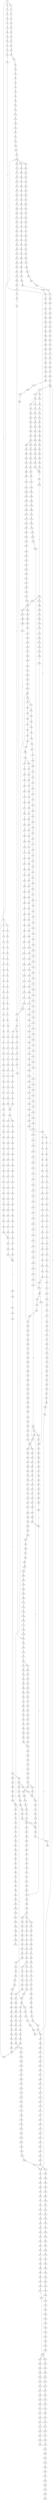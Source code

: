 strict digraph  {
	S0 -> S1 [ label = G ];
	S0 -> S2 [ label = T ];
	S0 -> S3 [ label = C ];
	S1 -> S4 [ label = A ];
	S2 -> S5 [ label = C ];
	S3 -> S6 [ label = C ];
	S3 -> S7 [ label = T ];
	S4 -> S8 [ label = C ];
	S5 -> S9 [ label = C ];
	S6 -> S10 [ label = C ];
	S7 -> S11 [ label = C ];
	S8 -> S12 [ label = T ];
	S9 -> S13 [ label = G ];
	S10 -> S14 [ label = T ];
	S11 -> S15 [ label = T ];
	S12 -> S16 [ label = G ];
	S13 -> S17 [ label = C ];
	S14 -> S18 [ label = T ];
	S15 -> S19 [ label = C ];
	S16 -> S20 [ label = T ];
	S17 -> S21 [ label = C ];
	S18 -> S22 [ label = C ];
	S19 -> S23 [ label = C ];
	S20 -> S24 [ label = A ];
	S21 -> S25 [ label = G ];
	S22 -> S26 [ label = G ];
	S23 -> S27 [ label = G ];
	S24 -> S28 [ label = C ];
	S25 -> S29 [ label = C ];
	S26 -> S30 [ label = C ];
	S27 -> S31 [ label = T ];
	S28 -> S32 [ label = A ];
	S29 -> S33 [ label = A ];
	S30 -> S34 [ label = A ];
	S31 -> S35 [ label = A ];
	S32 -> S36 [ label = C ];
	S33 -> S37 [ label = C ];
	S34 -> S38 [ label = C ];
	S35 -> S39 [ label = C ];
	S36 -> S40 [ label = T ];
	S37 -> S41 [ label = G ];
	S38 -> S42 [ label = G ];
	S39 -> S43 [ label = A ];
	S40 -> S44 [ label = T ];
	S41 -> S45 [ label = C ];
	S42 -> S46 [ label = T ];
	S43 -> S47 [ label = T ];
	S44 -> S48 [ label = G ];
	S45 -> S49 [ label = G ];
	S46 -> S50 [ label = G ];
	S47 -> S51 [ label = G ];
	S48 -> S52 [ label = G ];
	S49 -> S53 [ label = C ];
	S50 -> S54 [ label = G ];
	S51 -> S55 [ label = G ];
	S52 -> S56 [ label = A ];
	S53 -> S57 [ label = A ];
	S53 -> S58 [ label = G ];
	S54 -> S59 [ label = C ];
	S55 -> S60 [ label = C ];
	S56 -> S61 [ label = G ];
	S57 -> S62 [ label = G ];
	S58 -> S63 [ label = C ];
	S58 -> S64 [ label = G ];
	S59 -> S65 [ label = G ];
	S60 -> S66 [ label = G ];
	S61 -> S67 [ label = A ];
	S62 -> S68 [ label = C ];
	S63 -> S69 [ label = G ];
	S64 -> S70 [ label = C ];
	S65 -> S71 [ label = T ];
	S66 -> S72 [ label = C ];
	S67 -> S73 [ label = C ];
	S68 -> S74 [ label = C ];
	S69 -> S75 [ label = T ];
	S70 -> S76 [ label = T ];
	S71 -> S77 [ label = C ];
	S72 -> S78 [ label = C ];
	S73 -> S79 [ label = C ];
	S74 -> S80 [ label = G ];
	S75 -> S81 [ label = C ];
	S76 -> S82 [ label = G ];
	S77 -> S83 [ label = C ];
	S78 -> S84 [ label = C ];
	S79 -> S85 [ label = C ];
	S80 -> S86 [ label = G ];
	S81 -> S87 [ label = G ];
	S82 -> S88 [ label = G ];
	S83 -> S89 [ label = C ];
	S84 -> S90 [ label = C ];
	S85 -> S91 [ label = C ];
	S86 -> S92 [ label = C ];
	S86 -> S93 [ label = T ];
	S87 -> S94 [ label = A ];
	S88 -> S95 [ label = A ];
	S89 -> S96 [ label = C ];
	S90 -> S97 [ label = C ];
	S91 -> S98 [ label = C ];
	S92 -> S99 [ label = A ];
	S93 -> S100 [ label = G ];
	S94 -> S101 [ label = C ];
	S95 -> S102 [ label = A ];
	S96 -> S103 [ label = A ];
	S97 -> S104 [ label = A ];
	S98 -> S105 [ label = C ];
	S99 -> S106 [ label = C ];
	S100 -> S107 [ label = G ];
	S101 -> S108 [ label = G ];
	S102 -> S109 [ label = T ];
	S103 -> S110 [ label = C ];
	S104 -> S111 [ label = C ];
	S105 -> S112 [ label = T ];
	S106 -> S113 [ label = T ];
	S107 -> S114 [ label = A ];
	S108 -> S115 [ label = C ];
	S109 -> S116 [ label = G ];
	S110 -> S117 [ label = T ];
	S111 -> S118 [ label = T ];
	S112 -> S119 [ label = T ];
	S113 -> S120 [ label = T ];
	S114 -> S121 [ label = A ];
	S115 -> S122 [ label = G ];
	S116 -> S123 [ label = G ];
	S117 -> S124 [ label = T ];
	S118 -> S125 [ label = T ];
	S119 -> S126 [ label = C ];
	S120 -> S127 [ label = C ];
	S121 -> S128 [ label = G ];
	S122 -> S129 [ label = C ];
	S123 -> S130 [ label = G ];
	S124 -> S131 [ label = G ];
	S125 -> S132 [ label = T ];
	S126 -> S133 [ label = A ];
	S127 -> S134 [ label = A ];
	S128 -> S135 [ label = A ];
	S129 -> S136 [ label = C ];
	S130 -> S137 [ label = G ];
	S131 -> S138 [ label = A ];
	S132 -> S139 [ label = A ];
	S133 -> S140 [ label = G ];
	S134 -> S141 [ label = G ];
	S135 -> S142 [ label = A ];
	S136 -> S143 [ label = T ];
	S137 -> S144 [ label = T ];
	S138 -> S145 [ label = G ];
	S139 -> S146 [ label = G ];
	S140 -> S147 [ label = A ];
	S141 -> S148 [ label = C ];
	S142 -> S149 [ label = C ];
	S143 -> S150 [ label = C ];
	S144 -> S151 [ label = C ];
	S145 -> S152 [ label = C ];
	S146 -> S153 [ label = C ];
	S147 -> S154 [ label = G ];
	S148 -> S155 [ label = C ];
	S149 -> S156 [ label = G ];
	S150 -> S157 [ label = G ];
	S151 -> S158 [ label = C ];
	S152 -> S159 [ label = C ];
	S153 -> S160 [ label = C ];
	S154 -> S161 [ label = G ];
	S155 -> S162 [ label = G ];
	S156 -> S163 [ label = G ];
	S157 -> S164 [ label = G ];
	S158 -> S165 [ label = G ];
	S159 -> S166 [ label = G ];
	S160 -> S167 [ label = G ];
	S161 -> S168 [ label = T ];
	S162 -> S169 [ label = C ];
	S163 -> S170 [ label = C ];
	S164 -> S171 [ label = G ];
	S165 -> S172 [ label = C ];
	S166 -> S173 [ label = C ];
	S167 -> S174 [ label = T ];
	S168 -> S175 [ label = C ];
	S169 -> S176 [ label = C ];
	S170 -> S177 [ label = A ];
	S171 -> S178 [ label = C ];
	S172 -> S179 [ label = C ];
	S173 -> S180 [ label = C ];
	S174 -> S181 [ label = C ];
	S175 -> S182 [ label = C ];
	S176 -> S183 [ label = C ];
	S177 -> S184 [ label = C ];
	S178 -> S185 [ label = T ];
	S179 -> S186 [ label = G ];
	S180 -> S187 [ label = C ];
	S181 -> S188 [ label = C ];
	S182 -> S189 [ label = C ];
	S183 -> S190 [ label = C ];
	S184 -> S191 [ label = C ];
	S184 -> S192 [ label = T ];
	S185 -> S193 [ label = C ];
	S186 -> S194 [ label = G ];
	S187 -> S190 [ label = C ];
	S188 -> S195 [ label = C ];
	S189 -> S196 [ label = T ];
	S189 -> S197 [ label = A ];
	S189 -> S198 [ label = G ];
	S190 -> S199 [ label = T ];
	S191 -> S200 [ label = G ];
	S192 -> S201 [ label = G ];
	S193 -> S202 [ label = A ];
	S194 -> S203 [ label = A ];
	S195 -> S204 [ label = A ];
	S196 -> S205 [ label = T ];
	S197 -> S206 [ label = G ];
	S198 -> S207 [ label = G ];
	S199 -> S208 [ label = T ];
	S199 -> S209 [ label = C ];
	S200 -> S210 [ label = G ];
	S201 -> S211 [ label = G ];
	S202 -> S212 [ label = C ];
	S203 -> S213 [ label = A ];
	S204 -> S214 [ label = C ];
	S205 -> S215 [ label = C ];
	S206 -> S216 [ label = A ];
	S207 -> S217 [ label = A ];
	S208 -> S218 [ label = C ];
	S209 -> S219 [ label = C ];
	S210 -> S220 [ label = G ];
	S211 -> S221 [ label = G ];
	S212 -> S222 [ label = G ];
	S213 -> S223 [ label = C ];
	S214 -> S224 [ label = C ];
	S215 -> S225 [ label = T ];
	S216 -> S226 [ label = G ];
	S217 -> S227 [ label = G ];
	S218 -> S228 [ label = A ];
	S219 -> S229 [ label = A ];
	S220 -> S230 [ label = A ];
	S221 -> S231 [ label = A ];
	S222 -> S232 [ label = T ];
	S223 -> S233 [ label = T ];
	S224 -> S234 [ label = A ];
	S225 -> S235 [ label = C ];
	S226 -> S236 [ label = C ];
	S227 -> S237 [ label = G ];
	S228 -> S238 [ label = C ];
	S229 -> S239 [ label = C ];
	S230 -> S240 [ label = A ];
	S231 -> S241 [ label = A ];
	S232 -> S242 [ label = C ];
	S233 -> S243 [ label = G ];
	S234 -> S244 [ label = C ];
	S235 -> S245 [ label = G ];
	S236 -> S246 [ label = C ];
	S237 -> S247 [ label = C ];
	S238 -> S248 [ label = G ];
	S239 -> S249 [ label = C ];
	S240 -> S250 [ label = T ];
	S241 -> S251 [ label = C ];
	S242 -> S252 [ label = C ];
	S243 -> S253 [ label = C ];
	S244 -> S254 [ label = C ];
	S245 -> S255 [ label = T ];
	S246 -> S256 [ label = A ];
	S247 -> S257 [ label = G ];
	S248 -> S258 [ label = C ];
	S249 -> S259 [ label = C ];
	S250 -> S260 [ label = T ];
	S251 -> S261 [ label = T ];
	S252 -> S262 [ label = A ];
	S253 -> S263 [ label = A ];
	S254 -> S264 [ label = G ];
	S255 -> S265 [ label = A ];
	S256 -> S266 [ label = C ];
	S257 -> S267 [ label = T ];
	S258 -> S268 [ label = T ];
	S259 -> S269 [ label = G ];
	S260 -> S270 [ label = G ];
	S261 -> S271 [ label = G ];
	S262 -> S272 [ label = G ];
	S263 -> S273 [ label = A ];
	S264 -> S274 [ label = A ];
	S265 -> S275 [ label = C ];
	S266 -> S276 [ label = G ];
	S267 -> S277 [ label = G ];
	S268 -> S278 [ label = C ];
	S269 -> S279 [ label = C ];
	S270 -> S280 [ label = A ];
	S271 -> S281 [ label = G ];
	S272 -> S282 [ label = C ];
	S273 -> S283 [ label = C ];
	S274 -> S284 [ label = T ];
	S275 -> S285 [ label = G ];
	S276 -> S286 [ label = G ];
	S277 -> S287 [ label = G ];
	S278 -> S288 [ label = C ];
	S279 -> S289 [ label = C ];
	S280 -> S290 [ label = A ];
	S281 -> S291 [ label = A ];
	S282 -> S292 [ label = T ];
	S282 -> S293 [ label = G ];
	S283 -> S294 [ label = C ];
	S284 -> S295 [ label = C ];
	S285 -> S296 [ label = G ];
	S286 -> S297 [ label = T ];
	S287 -> S298 [ label = T ];
	S288 -> S299 [ label = G ];
	S289 -> S300 [ label = G ];
	S290 -> S301 [ label = C ];
	S291 -> S302 [ label = C ];
	S292 -> S303 [ label = T ];
	S293 -> S304 [ label = A ];
	S294 -> S305 [ label = A ];
	S295 -> S306 [ label = G ];
	S296 -> S307 [ label = C ];
	S297 -> S308 [ label = T ];
	S298 -> S309 [ label = A ];
	S299 -> S310 [ label = G ];
	S300 -> S311 [ label = G ];
	S301 -> S312 [ label = C ];
	S302 -> S313 [ label = C ];
	S303 -> S314 [ label = C ];
	S304 -> S315 [ label = G ];
	S305 -> S316 [ label = G ];
	S306 -> S317 [ label = G ];
	S307 -> S318 [ label = T ];
	S308 -> S319 [ label = A ];
	S309 -> S320 [ label = T ];
	S310 -> S321 [ label = T ];
	S311 -> S322 [ label = T ];
	S312 -> S323 [ label = C ];
	S313 -> S324 [ label = C ];
	S314 -> S325 [ label = A ];
	S315 -> S326 [ label = T ];
	S316 -> S327 [ label = A ];
	S317 -> S328 [ label = T ];
	S318 -> S329 [ label = A ];
	S319 -> S330 [ label = C ];
	S320 -> S331 [ label = G ];
	S321 -> S332 [ label = T ];
	S322 -> S333 [ label = C ];
	S323 -> S334 [ label = G ];
	S324 -> S335 [ label = G ];
	S325 -> S336 [ label = C ];
	S326 -> S337 [ label = C ];
	S327 -> S338 [ label = A ];
	S328 -> S339 [ label = T ];
	S329 -> S340 [ label = C ];
	S330 -> S341 [ label = T ];
	S331 -> S342 [ label = A ];
	S332 -> S343 [ label = G ];
	S333 -> S344 [ label = C ];
	S334 -> S345 [ label = T ];
	S335 -> S346 [ label = T ];
	S336 -> S347 [ label = G ];
	S337 -> S348 [ label = C ];
	S337 -> S349 [ label = T ];
	S338 -> S350 [ label = C ];
	S339 -> S351 [ label = C ];
	S340 -> S352 [ label = T ];
	S341 -> S353 [ label = G ];
	S342 -> S354 [ label = G ];
	S343 -> S355 [ label = C ];
	S344 -> S356 [ label = C ];
	S345 -> S357 [ label = C ];
	S346 -> S358 [ label = C ];
	S347 -> S359 [ label = C ];
	S348 -> S360 [ label = C ];
	S349 -> S361 [ label = C ];
	S350 -> S362 [ label = A ];
	S351 -> S363 [ label = C ];
	S352 -> S364 [ label = G ];
	S353 -> S365 [ label = C ];
	S354 -> S366 [ label = C ];
	S355 -> S367 [ label = A ];
	S356 -> S368 [ label = A ];
	S357 -> S369 [ label = T ];
	S358 -> S370 [ label = T ];
	S359 -> S371 [ label = C ];
	S360 -> S372 [ label = T ];
	S360 -> S373 [ label = G ];
	S361 -> S374 [ label = G ];
	S362 -> S375 [ label = G ];
	S363 -> S376 [ label = A ];
	S364 -> S377 [ label = G ];
	S365 -> S378 [ label = A ];
	S366 -> S379 [ label = G ];
	S367 -> S380 [ label = C ];
	S368 -> S381 [ label = G ];
	S369 -> S382 [ label = C ];
	S370 -> S382 [ label = C ];
	S371 -> S383 [ label = C ];
	S372 -> S384 [ label = C ];
	S373 -> S385 [ label = C ];
	S374 -> S386 [ label = T ];
	S375 -> S387 [ label = C ];
	S376 -> S388 [ label = G ];
	S377 -> S389 [ label = T ];
	S378 -> S390 [ label = G ];
	S379 -> S391 [ label = G ];
	S380 -> S392 [ label = T ];
	S381 -> S393 [ label = T ];
	S382 -> S394 [ label = G ];
	S383 -> S395 [ label = T ];
	S384 -> S396 [ label = C ];
	S385 -> S397 [ label = C ];
	S386 -> S398 [ label = C ];
	S387 -> S399 [ label = C ];
	S388 -> S400 [ label = T ];
	S389 -> S401 [ label = G ];
	S390 -> S402 [ label = A ];
	S391 -> S403 [ label = T ];
	S392 -> S404 [ label = G ];
	S393 -> S405 [ label = G ];
	S394 -> S406 [ label = G ];
	S395 -> S407 [ label = T ];
	S396 -> S408 [ label = G ];
	S397 -> S409 [ label = T ];
	S398 -> S410 [ label = T ];
	S399 -> S411 [ label = G ];
	S400 -> S412 [ label = G ];
	S401 -> S413 [ label = C ];
	S402 -> S414 [ label = C ];
	S403 -> S415 [ label = C ];
	S404 -> S416 [ label = G ];
	S405 -> S417 [ label = G ];
	S406 -> S418 [ label = C ];
	S407 -> S419 [ label = C ];
	S408 -> S420 [ label = G ];
	S409 -> S421 [ label = G ];
	S410 -> S422 [ label = G ];
	S411 -> S423 [ label = T ];
	S412 -> S424 [ label = G ];
	S413 -> S425 [ label = T ];
	S414 -> S426 [ label = G ];
	S415 -> S427 [ label = G ];
	S416 -> S428 [ label = T ];
	S417 -> S429 [ label = T ];
	S418 -> S430 [ label = A ];
	S419 -> S431 [ label = A ];
	S420 -> S432 [ label = T ];
	S421 -> S433 [ label = T ];
	S422 -> S434 [ label = T ];
	S423 -> S435 [ label = C ];
	S424 -> S436 [ label = T ];
	S425 -> S437 [ label = A ];
	S426 -> S438 [ label = G ];
	S427 -> S439 [ label = C ];
	S428 -> S440 [ label = C ];
	S429 -> S441 [ label = C ];
	S430 -> S442 [ label = C ];
	S431 -> S443 [ label = T ];
	S432 -> S444 [ label = C ];
	S433 -> S445 [ label = C ];
	S434 -> S446 [ label = T ];
	S435 -> S447 [ label = C ];
	S436 -> S441 [ label = C ];
	S437 -> S448 [ label = C ];
	S438 -> S449 [ label = A ];
	S439 -> S450 [ label = A ];
	S440 -> S451 [ label = G ];
	S441 -> S452 [ label = G ];
	S442 -> S453 [ label = C ];
	S443 -> S454 [ label = C ];
	S444 -> S455 [ label = T ];
	S445 -> S456 [ label = G ];
	S446 -> S457 [ label = C ];
	S447 -> S458 [ label = T ];
	S448 -> S459 [ label = T ];
	S449 -> S460 [ label = C ];
	S450 -> S461 [ label = C ];
	S451 -> S462 [ label = T ];
	S452 -> S463 [ label = T ];
	S453 -> S464 [ label = G ];
	S454 -> S465 [ label = C ];
	S455 -> S466 [ label = G ];
	S456 -> S467 [ label = C ];
	S457 -> S468 [ label = C ];
	S458 -> S469 [ label = C ];
	S459 -> S470 [ label = G ];
	S460 -> S471 [ label = A ];
	S461 -> S472 [ label = G ];
	S462 -> S473 [ label = C ];
	S463 -> S474 [ label = C ];
	S464 -> S475 [ label = A ];
	S465 -> S476 [ label = A ];
	S466 -> S477 [ label = G ];
	S467 -> S478 [ label = G ];
	S468 -> S479 [ label = G ];
	S469 -> S480 [ label = T ];
	S470 -> S481 [ label = T ];
	S471 -> S482 [ label = C ];
	S472 -> S483 [ label = C ];
	S473 -> S484 [ label = C ];
	S474 -> S484 [ label = C ];
	S475 -> S485 [ label = G ];
	S475 -> S486 [ label = A ];
	S476 -> S487 [ label = G ];
	S477 -> S488 [ label = A ];
	S478 -> S489 [ label = C ];
	S479 -> S490 [ label = T ];
	S480 -> S491 [ label = G ];
	S481 -> S492 [ label = A ];
	S482 -> S493 [ label = A ];
	S483 -> S494 [ label = G ];
	S484 -> S495 [ label = G ];
	S485 -> S496 [ label = T ];
	S486 -> S497 [ label = T ];
	S487 -> S498 [ label = A ];
	S488 -> S499 [ label = G ];
	S489 -> S500 [ label = G ];
	S489 -> S501 [ label = A ];
	S490 -> S502 [ label = G ];
	S491 -> S503 [ label = T ];
	S492 -> S504 [ label = A ];
	S493 -> S505 [ label = C ];
	S494 -> S53 [ label = C ];
	S495 -> S506 [ label = T ];
	S496 -> S507 [ label = C ];
	S497 -> S508 [ label = G ];
	S498 -> S509 [ label = A ];
	S499 -> S510 [ label = G ];
	S500 -> S511 [ label = A ];
	S501 -> S512 [ label = A ];
	S502 -> S513 [ label = G ];
	S503 -> S514 [ label = C ];
	S504 -> S515 [ label = C ];
	S505 -> S516 [ label = C ];
	S506 -> S517 [ label = C ];
	S507 -> S518 [ label = C ];
	S508 -> S519 [ label = T ];
	S509 -> S520 [ label = C ];
	S510 -> S521 [ label = G ];
	S511 -> S522 [ label = G ];
	S512 -> S523 [ label = C ];
	S513 -> S524 [ label = C ];
	S514 -> S525 [ label = G ];
	S515 -> S526 [ label = A ];
	S516 -> S527 [ label = T ];
	S517 -> S528 [ label = A ];
	S518 -> S529 [ label = A ];
	S518 -> S530 [ label = T ];
	S519 -> S531 [ label = A ];
	S520 -> S532 [ label = C ];
	S521 -> S533 [ label = T ];
	S522 -> S534 [ label = C ];
	S523 -> S535 [ label = C ];
	S524 -> S536 [ label = C ];
	S525 -> S537 [ label = T ];
	S526 -> S538 [ label = C ];
	S527 -> S539 [ label = C ];
	S528 -> S540 [ label = C ];
	S529 -> S541 [ label = G ];
	S530 -> S542 [ label = C ];
	S531 -> S543 [ label = G ];
	S532 -> S544 [ label = A ];
	S532 -> S545 [ label = G ];
	S533 -> S546 [ label = G ];
	S534 -> S547 [ label = A ];
	S535 -> S548 [ label = C ];
	S536 -> S549 [ label = C ];
	S537 -> S550 [ label = G ];
	S538 -> S551 [ label = A ];
	S539 -> S552 [ label = T ];
	S540 -> S553 [ label = C ];
	S541 -> S554 [ label = T ];
	S541 -> S555 [ label = C ];
	S542 -> S556 [ label = G ];
	S543 -> S557 [ label = T ];
	S544 -> S558 [ label = G ];
	S544 -> S559 [ label = C ];
	S545 -> S560 [ label = G ];
	S546 -> S561 [ label = T ];
	S547 -> S562 [ label = G ];
	S548 -> S563 [ label = G ];
	S549 -> S564 [ label = G ];
	S550 -> S565 [ label = G ];
	S551 -> S566 [ label = C ];
	S552 -> S567 [ label = A ];
	S553 -> S568 [ label = C ];
	S553 -> S569 [ label = G ];
	S554 -> S570 [ label = A ];
	S555 -> S571 [ label = T ];
	S556 -> S572 [ label = A ];
	S557 -> S573 [ label = T ];
	S558 -> S574 [ label = A ];
	S559 -> S575 [ label = C ];
	S560 -> S576 [ label = A ];
	S561 -> S577 [ label = T ];
	S562 -> S578 [ label = T ];
	S563 -> S579 [ label = T ];
	S564 -> S580 [ label = T ];
	S565 -> S581 [ label = T ];
	S566 -> S582 [ label = G ];
	S567 -> S583 [ label = G ];
	S568 -> S584 [ label = T ];
	S569 -> S585 [ label = A ];
	S570 -> S586 [ label = G ];
	S571 -> S303 [ label = T ];
	S572 -> S587 [ label = A ];
	S573 -> S588 [ label = T ];
	S574 -> S589 [ label = C ];
	S575 -> S590 [ label = A ];
	S576 -> S591 [ label = C ];
	S577 -> S592 [ label = C ];
	S578 -> S593 [ label = G ];
	S579 -> S594 [ label = A ];
	S580 -> S595 [ label = C ];
	S581 -> S596 [ label = A ];
	S582 -> S597 [ label = C ];
	S583 -> S598 [ label = A ];
	S584 -> S599 [ label = G ];
	S585 -> S600 [ label = A ];
	S585 -> S601 [ label = G ];
	S586 -> S602 [ label = G ];
	S586 -> S603 [ label = C ];
	S587 -> S604 [ label = C ];
	S588 -> S605 [ label = C ];
	S589 -> S606 [ label = T ];
	S590 -> S607 [ label = C ];
	S591 -> S608 [ label = G ];
	S592 -> S609 [ label = C ];
	S593 -> S610 [ label = C ];
	S594 -> S611 [ label = C ];
	S595 -> S612 [ label = C ];
	S596 -> S613 [ label = C ];
	S597 -> S614 [ label = T ];
	S598 -> S615 [ label = A ];
	S599 -> S616 [ label = T ];
	S600 -> S617 [ label = T ];
	S601 -> S618 [ label = T ];
	S602 -> S619 [ label = G ];
	S603 -> S620 [ label = T ];
	S604 -> S621 [ label = T ];
	S605 -> S622 [ label = A ];
	S606 -> S623 [ label = C ];
	S607 -> S624 [ label = C ];
	S608 -> S625 [ label = C ];
	S609 -> S626 [ label = A ];
	S610 -> S627 [ label = A ];
	S611 -> S628 [ label = A ];
	S612 -> S629 [ label = A ];
	S613 -> S630 [ label = C ];
	S614 -> S631 [ label = C ];
	S615 -> S632 [ label = C ];
	S616 -> S633 [ label = C ];
	S617 -> S634 [ label = C ];
	S618 -> S507 [ label = C ];
	S619 -> S635 [ label = T ];
	S620 -> S636 [ label = C ];
	S621 -> S637 [ label = T ];
	S622 -> S638 [ label = C ];
	S623 -> S639 [ label = C ];
	S624 -> S640 [ label = C ];
	S625 -> S641 [ label = C ];
	S626 -> S642 [ label = G ];
	S627 -> S643 [ label = A ];
	S628 -> S644 [ label = G ];
	S629 -> S645 [ label = G ];
	S630 -> S646 [ label = G ];
	S631 -> S647 [ label = C ];
	S632 -> S648 [ label = G ];
	S633 -> S649 [ label = C ];
	S634 -> S650 [ label = C ];
	S635 -> S651 [ label = C ];
	S636 -> S652 [ label = C ];
	S637 -> S653 [ label = C ];
	S638 -> S654 [ label = T ];
	S639 -> S655 [ label = C ];
	S640 -> S656 [ label = C ];
	S641 -> S657 [ label = C ];
	S642 -> S658 [ label = C ];
	S643 -> S659 [ label = C ];
	S644 -> S660 [ label = C ];
	S645 -> S661 [ label = T ];
	S646 -> S662 [ label = G ];
	S647 -> S663 [ label = T ];
	S648 -> S664 [ label = A ];
	S649 -> S665 [ label = T ];
	S650 -> S666 [ label = T ];
	S651 -> S667 [ label = A ];
	S652 -> S668 [ label = A ];
	S653 -> S669 [ label = A ];
	S654 -> S670 [ label = C ];
	S655 -> S671 [ label = A ];
	S656 -> S672 [ label = T ];
	S657 -> S673 [ label = A ];
	S658 -> S674 [ label = A ];
	S659 -> S675 [ label = A ];
	S660 -> S676 [ label = A ];
	S661 -> S677 [ label = A ];
	S662 -> S678 [ label = T ];
	S663 -> S679 [ label = A ];
	S664 -> S680 [ label = G ];
	S665 -> S681 [ label = A ];
	S665 -> S682 [ label = T ];
	S666 -> S683 [ label = C ];
	S667 -> S684 [ label = C ];
	S668 -> S685 [ label = C ];
	S669 -> S686 [ label = A ];
	S670 -> S687 [ label = C ];
	S671 -> S688 [ label = T ];
	S672 -> S689 [ label = T ];
	S673 -> S690 [ label = T ];
	S674 -> S691 [ label = G ];
	S675 -> S692 [ label = G ];
	S676 -> S693 [ label = G ];
	S677 -> S586 [ label = G ];
	S678 -> S694 [ label = G ];
	S679 -> S695 [ label = G ];
	S680 -> S696 [ label = G ];
	S681 -> S697 [ label = C ];
	S682 -> S698 [ label = G ];
	S683 -> S699 [ label = G ];
	S684 -> S700 [ label = T ];
	S685 -> S701 [ label = C ];
	S686 -> S702 [ label = C ];
	S687 -> S703 [ label = T ];
	S688 -> S704 [ label = C ];
	S689 -> S705 [ label = C ];
	S690 -> S706 [ label = C ];
	S691 -> S707 [ label = A ];
	S692 -> S708 [ label = C ];
	S693 -> S709 [ label = G ];
	S694 -> S710 [ label = G ];
	S695 -> S711 [ label = A ];
	S696 -> S712 [ label = T ];
	S697 -> S713 [ label = T ];
	S698 -> S714 [ label = A ];
	S698 -> S715 [ label = T ];
	S699 -> S716 [ label = A ];
	S700 -> S717 [ label = C ];
	S701 -> S718 [ label = G ];
	S702 -> S719 [ label = C ];
	S702 -> S720 [ label = T ];
	S703 -> S721 [ label = T ];
	S704 -> S722 [ label = T ];
	S705 -> S723 [ label = C ];
	S705 -> S724 [ label = G ];
	S706 -> S725 [ label = G ];
	S707 -> S726 [ label = T ];
	S708 -> S727 [ label = T ];
	S709 -> S728 [ label = T ];
	S710 -> S729 [ label = T ];
	S711 -> S730 [ label = A ];
	S712 -> S731 [ label = G ];
	S713 -> S732 [ label = A ];
	S714 -> S733 [ label = A ];
	S715 -> S734 [ label = A ];
	S716 -> S735 [ label = A ];
	S717 -> S736 [ label = G ];
	S718 -> S737 [ label = G ];
	S719 -> S738 [ label = G ];
	S720 -> S739 [ label = G ];
	S721 -> S740 [ label = T ];
	S722 -> S741 [ label = G ];
	S723 -> S742 [ label = T ];
	S724 -> S743 [ label = A ];
	S725 -> S744 [ label = T ];
	S726 -> S745 [ label = A ];
	S727 -> S746 [ label = A ];
	S728 -> S747 [ label = G ];
	S729 -> S748 [ label = T ];
	S730 -> S749 [ label = C ];
	S731 -> S750 [ label = T ];
	S732 -> S751 [ label = C ];
	S733 -> S752 [ label = C ];
	S734 -> S753 [ label = G ];
	S735 -> S604 [ label = C ];
	S736 -> S754 [ label = C ];
	S737 -> S755 [ label = A ];
	S738 -> S756 [ label = G ];
	S739 -> S757 [ label = G ];
	S739 -> S758 [ label = C ];
	S740 -> S759 [ label = C ];
	S741 -> S760 [ label = C ];
	S742 -> S761 [ label = G ];
	S743 -> S762 [ label = T ];
	S744 -> S763 [ label = C ];
	S745 -> S764 [ label = A ];
	S746 -> S765 [ label = C ];
	S747 -> S766 [ label = C ];
	S748 -> S767 [ label = A ];
	S749 -> S768 [ label = T ];
	S750 -> S769 [ label = C ];
	S751 -> S770 [ label = C ];
	S752 -> S771 [ label = T ];
	S753 -> S772 [ label = G ];
	S754 -> S773 [ label = T ];
	S755 -> S774 [ label = C ];
	S756 -> S775 [ label = C ];
	S757 -> S776 [ label = C ];
	S758 -> S777 [ label = C ];
	S759 -> S778 [ label = A ];
	S760 -> S779 [ label = C ];
	S761 -> S780 [ label = T ];
	S762 -> S781 [ label = C ];
	S763 -> S782 [ label = C ];
	S764 -> S783 [ label = A ];
	S765 -> S784 [ label = G ];
	S766 -> S785 [ label = A ];
	S767 -> S786 [ label = G ];
	S768 -> S787 [ label = T ];
	S769 -> S788 [ label = C ];
	S770 -> S789 [ label = A ];
	S771 -> S790 [ label = T ];
	S772 -> S791 [ label = A ];
	S773 -> S792 [ label = T ];
	S774 -> S793 [ label = G ];
	S775 -> S794 [ label = C ];
	S776 -> S795 [ label = C ];
	S777 -> S796 [ label = C ];
	S778 -> S797 [ label = T ];
	S779 -> S798 [ label = A ];
	S780 -> S799 [ label = C ];
	S781 -> S800 [ label = G ];
	S782 -> S801 [ label = T ];
	S783 -> S802 [ label = A ];
	S784 -> S803 [ label = A ];
	S785 -> S804 [ label = C ];
	S786 -> S805 [ label = A ];
	S787 -> S806 [ label = C ];
	S788 -> S807 [ label = C ];
	S789 -> S808 [ label = G ];
	S790 -> S809 [ label = C ];
	S791 -> S810 [ label = G ];
	S792 -> S811 [ label = C ];
	S793 -> S812 [ label = T ];
	S794 -> S813 [ label = C ];
	S795 -> S814 [ label = C ];
	S796 -> S815 [ label = T ];
	S797 -> S816 [ label = C ];
	S798 -> S817 [ label = G ];
	S799 -> S818 [ label = C ];
	S800 -> S819 [ label = T ];
	S801 -> S820 [ label = C ];
	S802 -> S821 [ label = A ];
	S803 -> S822 [ label = G ];
	S804 -> S823 [ label = G ];
	S805 -> S824 [ label = A ];
	S806 -> S825 [ label = A ];
	S807 -> S826 [ label = T ];
	S808 -> S827 [ label = G ];
	S809 -> S828 [ label = A ];
	S810 -> S829 [ label = A ];
	S811 -> S830 [ label = A ];
	S812 -> S831 [ label = C ];
	S813 -> S832 [ label = A ];
	S814 -> S833 [ label = A ];
	S815 -> S834 [ label = A ];
	S816 -> S835 [ label = C ];
	S817 -> S836 [ label = T ];
	S818 -> S837 [ label = T ];
	S819 -> S838 [ label = T ];
	S820 -> S839 [ label = T ];
	S821 -> S840 [ label = C ];
	S822 -> S841 [ label = A ];
	S823 -> S842 [ label = C ];
	S824 -> S843 [ label = G ];
	S825 -> S686 [ label = A ];
	S826 -> S844 [ label = G ];
	S827 -> S845 [ label = A ];
	S828 -> S686 [ label = A ];
	S829 -> S846 [ label = G ];
	S830 -> S847 [ label = T ];
	S831 -> S848 [ label = G ];
	S832 -> S849 [ label = G ];
	S833 -> S850 [ label = G ];
	S834 -> S851 [ label = G ];
	S835 -> S852 [ label = A ];
	S836 -> S853 [ label = C ];
	S837 -> S682 [ label = T ];
	S838 -> S854 [ label = T ];
	S839 -> S855 [ label = T ];
	S840 -> S856 [ label = T ];
	S841 -> S857 [ label = A ];
	S842 -> S858 [ label = G ];
	S843 -> S859 [ label = G ];
	S844 -> S860 [ label = T ];
	S845 -> S861 [ label = G ];
	S846 -> S862 [ label = G ];
	S847 -> S863 [ label = C ];
	S848 -> S864 [ label = T ];
	S849 -> S865 [ label = T ];
	S850 -> S866 [ label = G ];
	S851 -> S867 [ label = G ];
	S852 -> S487 [ label = G ];
	S853 -> S868 [ label = G ];
	S854 -> S869 [ label = G ];
	S855 -> S870 [ label = C ];
	S856 -> S871 [ label = T ];
	S857 -> S872 [ label = C ];
	S858 -> S873 [ label = G ];
	S859 -> S874 [ label = G ];
	S860 -> S875 [ label = C ];
	S861 -> S876 [ label = A ];
	S862 -> S877 [ label = T ];
	S863 -> S878 [ label = C ];
	S864 -> S879 [ label = G ];
	S865 -> S880 [ label = T ];
	S866 -> S881 [ label = T ];
	S867 -> S882 [ label = T ];
	S868 -> S883 [ label = T ];
	S869 -> S884 [ label = T ];
	S870 -> S885 [ label = T ];
	S871 -> S886 [ label = T ];
	S872 -> S887 [ label = T ];
	S873 -> S888 [ label = T ];
	S874 -> S889 [ label = G ];
	S875 -> S890 [ label = C ];
	S876 -> S891 [ label = G ];
	S877 -> S892 [ label = C ];
	S878 -> S476 [ label = A ];
	S879 -> S893 [ label = A ];
	S880 -> S894 [ label = G ];
	S881 -> S895 [ label = G ];
	S882 -> S896 [ label = G ];
	S883 -> S897 [ label = A ];
	S884 -> S898 [ label = A ];
	S885 -> S899 [ label = C ];
	S886 -> S900 [ label = G ];
	S887 -> S901 [ label = G ];
	S888 -> S902 [ label = G ];
	S889 -> S903 [ label = G ];
	S890 -> S665 [ label = T ];
	S891 -> S904 [ label = T ];
	S892 -> S905 [ label = C ];
	S893 -> S906 [ label = C ];
	S894 -> S907 [ label = T ];
	S895 -> S908 [ label = C ];
	S895 -> S909 [ label = G ];
	S896 -> S910 [ label = T ];
	S897 -> S911 [ label = A ];
	S898 -> S912 [ label = G ];
	S899 -> S913 [ label = G ];
	S900 -> S914 [ label = C ];
	S901 -> S915 [ label = G ];
	S902 -> S916 [ label = C ];
	S903 -> S917 [ label = T ];
	S904 -> S918 [ label = C ];
	S905 -> S189 [ label = C ];
	S906 -> S919 [ label = C ];
	S907 -> S920 [ label = G ];
	S908 -> S921 [ label = G ];
	S909 -> S922 [ label = G ];
	S910 -> S923 [ label = G ];
	S911 -> S924 [ label = G ];
	S912 -> S925 [ label = G ];
	S913 -> S926 [ label = G ];
	S914 -> S927 [ label = C ];
	S915 -> S928 [ label = C ];
	S916 -> S929 [ label = C ];
	S917 -> S930 [ label = C ];
	S918 -> S931 [ label = A ];
	S919 -> S932 [ label = G ];
	S920 -> S933 [ label = C ];
	S921 -> S934 [ label = C ];
	S922 -> S935 [ label = C ];
	S923 -> S936 [ label = C ];
	S924 -> S937 [ label = A ];
	S925 -> S938 [ label = A ];
	S926 -> S939 [ label = A ];
	S927 -> S940 [ label = G ];
	S928 -> S941 [ label = G ];
	S929 -> S942 [ label = G ];
	S930 -> S943 [ label = C ];
	S931 -> S944 [ label = G ];
	S932 -> S945 [ label = G ];
	S933 -> S946 [ label = G ];
	S934 -> S947 [ label = G ];
	S935 -> S948 [ label = T ];
	S936 -> S949 [ label = G ];
	S937 -> S950 [ label = C ];
	S938 -> S951 [ label = A ];
	S939 -> S952 [ label = G ];
	S940 -> S953 [ label = T ];
	S941 -> S954 [ label = C ];
	S942 -> S955 [ label = C ];
	S943 -> S956 [ label = G ];
	S944 -> S957 [ label = G ];
	S945 -> S958 [ label = T ];
	S946 -> S959 [ label = T ];
	S947 -> S960 [ label = T ];
	S948 -> S961 [ label = T ];
	S949 -> S962 [ label = T ];
	S950 -> S963 [ label = G ];
	S951 -> S964 [ label = A ];
	S952 -> S965 [ label = A ];
	S953 -> S966 [ label = A ];
	S954 -> S967 [ label = A ];
	S955 -> S968 [ label = A ];
	S956 -> S969 [ label = T ];
	S957 -> S970 [ label = A ];
	S958 -> S971 [ label = C ];
	S959 -> S972 [ label = C ];
	S960 -> S973 [ label = C ];
	S961 -> S974 [ label = C ];
	S962 -> S975 [ label = C ];
	S963 -> S976 [ label = G ];
	S964 -> S977 [ label = G ];
	S965 -> S978 [ label = G ];
	S966 -> S979 [ label = G ];
	S967 -> S980 [ label = G ];
	S968 -> S981 [ label = A ];
	S969 -> S982 [ label = C ];
	S970 -> S983 [ label = C ];
	S971 -> S984 [ label = G ];
	S972 -> S985 [ label = G ];
	S973 -> S986 [ label = G ];
	S974 -> S987 [ label = G ];
	S975 -> S985 [ label = G ];
	S976 -> S988 [ label = C ];
	S977 -> S989 [ label = G ];
	S978 -> S990 [ label = G ];
	S979 -> S991 [ label = C ];
	S980 -> S992 [ label = C ];
	S981 -> S993 [ label = C ];
	S982 -> S994 [ label = G ];
	S983 -> S995 [ label = C ];
	S984 -> S996 [ label = C ];
	S985 -> S997 [ label = A ];
	S986 -> S998 [ label = T ];
	S987 -> S999 [ label = A ];
	S988 -> S1000 [ label = T ];
	S989 -> S1001 [ label = T ];
	S990 -> S1002 [ label = T ];
	S991 -> S1003 [ label = C ];
	S992 -> S1004 [ label = G ];
	S993 -> S1005 [ label = C ];
	S994 -> S1006 [ label = G ];
	S995 -> S1007 [ label = A ];
	S996 -> S1008 [ label = G ];
	S997 -> S1009 [ label = A ];
	S998 -> S1010 [ label = G ];
	S999 -> S1011 [ label = A ];
	S1000 -> S1012 [ label = C ];
	S1001 -> S1013 [ label = C ];
	S1002 -> S892 [ label = C ];
	S1003 -> S1014 [ label = G ];
	S1004 -> S1015 [ label = G ];
	S1005 -> S1016 [ label = A ];
	S1006 -> S1017 [ label = A ];
	S1007 -> S1018 [ label = G ];
	S1008 -> S1019 [ label = T ];
	S1009 -> S1020 [ label = C ];
	S1010 -> S1021 [ label = C ];
	S1011 -> S1022 [ label = C ];
	S1012 -> S1023 [ label = T ];
	S1013 -> S1024 [ label = C ];
	S1014 -> S1025 [ label = G ];
	S1015 -> S1026 [ label = G ];
	S1016 -> S1027 [ label = G ];
	S1017 -> S1028 [ label = A ];
	S1018 -> S1029 [ label = T ];
	S1019 -> S1030 [ label = A ];
	S1020 -> S1031 [ label = C ];
	S1020 -> S1032 [ label = A ];
	S1021 -> S1033 [ label = A ];
	S1022 -> S1034 [ label = A ];
	S1023 -> S1035 [ label = C ];
	S1024 -> S1036 [ label = C ];
	S1025 -> S1037 [ label = T ];
	S1026 -> S1038 [ label = T ];
	S1027 -> S1039 [ label = T ];
	S1028 -> S1040 [ label = C ];
	S1029 -> S1041 [ label = C ];
	S1030 -> S1042 [ label = G ];
	S1031 -> S1043 [ label = T ];
	S1032 -> S1044 [ label = C ];
	S1033 -> S1045 [ label = T ];
	S1034 -> S1046 [ label = C ];
	S1035 -> S1047 [ label = G ];
	S1036 -> S1048 [ label = G ];
	S1037 -> S1049 [ label = G ];
	S1038 -> S1050 [ label = G ];
	S1039 -> S1051 [ label = C ];
	S1040 -> S1052 [ label = A ];
	S1040 -> S1053 [ label = T ];
	S1041 -> S1054 [ label = T ];
	S1042 -> S1055 [ label = C ];
	S1043 -> S1056 [ label = T ];
	S1043 -> S1057 [ label = G ];
	S1044 -> S1058 [ label = C ];
	S1045 -> S1059 [ label = C ];
	S1046 -> S1060 [ label = G ];
	S1047 -> S1061 [ label = A ];
	S1048 -> S1062 [ label = A ];
	S1049 -> S1063 [ label = A ];
	S1050 -> S1064 [ label = C ];
	S1051 -> S1065 [ label = G ];
	S1052 -> S1066 [ label = G ];
	S1053 -> S1067 [ label = A ];
	S1054 -> S1068 [ label = C ];
	S1055 -> S1069 [ label = C ];
	S1056 -> S1070 [ label = C ];
	S1057 -> S1071 [ label = T ];
	S1058 -> S1072 [ label = C ];
	S1059 -> S1073 [ label = C ];
	S1060 -> S1074 [ label = C ];
	S1061 -> S1075 [ label = A ];
	S1062 -> S1076 [ label = A ];
	S1063 -> S1077 [ label = C ];
	S1064 -> S1078 [ label = C ];
	S1065 -> S1079 [ label = C ];
	S1066 -> S1080 [ label = G ];
	S1067 -> S1081 [ label = C ];
	S1068 -> S1082 [ label = T ];
	S1069 -> S1083 [ label = G ];
	S1070 -> S1084 [ label = G ];
	S1071 -> S1085 [ label = C ];
	S1072 -> S1086 [ label = G ];
	S1073 -> S1087 [ label = G ];
	S1074 -> S1088 [ label = G ];
	S1075 -> S1089 [ label = G ];
	S1076 -> S1090 [ label = G ];
	S1077 -> S1091 [ label = G ];
	S1078 -> S1092 [ label = G ];
	S1079 -> S1093 [ label = G ];
	S1080 -> S1094 [ label = A ];
	S1081 -> S1095 [ label = A ];
	S1082 -> S1096 [ label = G ];
	S1083 -> S1097 [ label = C ];
	S1084 -> S1098 [ label = T ];
	S1085 -> S1099 [ label = G ];
	S1086 -> S1100 [ label = T ];
	S1087 -> S1101 [ label = C ];
	S1088 -> S1102 [ label = C ];
	S1089 -> S1103 [ label = T ];
	S1090 -> S1104 [ label = T ];
	S1091 -> S1105 [ label = T ];
	S1092 -> S1106 [ label = C ];
	S1093 -> S1107 [ label = C ];
	S1094 -> S1108 [ label = A ];
	S1095 -> S1109 [ label = A ];
	S1096 -> S1110 [ label = T ];
	S1097 -> S1111 [ label = T ];
	S1098 -> S1112 [ label = A ];
	S1099 -> S1113 [ label = C ];
	S1100 -> S1114 [ label = A ];
	S1101 -> S1115 [ label = A ];
	S1102 -> S1116 [ label = A ];
	S1103 -> S1117 [ label = C ];
	S1104 -> S1118 [ label = C ];
	S1105 -> S1119 [ label = G ];
	S1106 -> S1120 [ label = C ];
	S1107 -> S1121 [ label = A ];
	S1108 -> S1122 [ label = T ];
	S1109 -> S1123 [ label = C ];
	S1110 -> S1124 [ label = A ];
	S1111 -> S1125 [ label = G ];
	S1112 -> S1126 [ label = C ];
	S1113 -> S478 [ label = G ];
	S1114 -> S1127 [ label = C ];
	S1115 -> S1128 [ label = C ];
	S1116 -> S1129 [ label = C ];
	S1117 -> S1130 [ label = G ];
	S1118 -> S1131 [ label = G ];
	S1119 -> S1132 [ label = G ];
	S1120 -> S1133 [ label = G ];
	S1121 -> S1134 [ label = G ];
	S1122 -> S1135 [ label = A ];
	S1123 -> S1136 [ label = G ];
	S1125 -> S1137 [ label = G ];
	S1126 -> S1138 [ label = T ];
	S1127 -> S1139 [ label = G ];
	S1128 -> S1140 [ label = G ];
	S1129 -> S1141 [ label = G ];
	S1130 -> S1142 [ label = C ];
	S1131 -> S1143 [ label = A ];
	S1132 -> S1144 [ label = G ];
	S1133 -> S1145 [ label = G ];
	S1134 -> S1146 [ label = C ];
	S1135 -> S1147 [ label = G ];
	S1136 -> S1148 [ label = A ];
	S1137 -> S1149 [ label = A ];
	S1138 -> S1150 [ label = T ];
	S1139 -> S1151 [ label = T ];
	S1140 -> S1152 [ label = T ];
	S1141 -> S1153 [ label = T ];
	S1142 -> S1154 [ label = G ];
	S1143 -> S1155 [ label = G ];
	S1144 -> S1156 [ label = T ];
	S1145 -> S1157 [ label = T ];
	S1146 -> S74 [ label = C ];
	S1147 -> S1158 [ label = T ];
	S1148 -> S1159 [ label = A ];
	S1149 -> S1160 [ label = A ];
	S1150 -> S1161 [ label = C ];
	S1151 -> S1162 [ label = C ];
	S1152 -> S1163 [ label = C ];
	S1153 -> S1164 [ label = C ];
	S1154 -> S1165 [ label = G ];
	S1155 -> S1166 [ label = G ];
	S1156 -> S1167 [ label = A ];
	S1157 -> S1168 [ label = G ];
	S1158 -> S1169 [ label = C ];
	S1159 -> S1170 [ label = A ];
	S1160 -> S1171 [ label = G ];
	S1161 -> S1172 [ label = A ];
	S1162 -> S1173 [ label = C ];
	S1163 -> S1174 [ label = G ];
	S1164 -> S1175 [ label = C ];
	S1165 -> S1176 [ label = C ];
	S1166 -> S1177 [ label = T ];
	S1167 -> S1178 [ label = C ];
	S1168 -> S1179 [ label = G ];
	S1169 -> S1180 [ label = T ];
	S1170 -> S1181 [ label = A ];
	S1171 -> S1182 [ label = A ];
	S1172 -> S1183 [ label = A ];
	S1173 -> S1184 [ label = A ];
	S1174 -> S1185 [ label = A ];
	S1175 -> S1186 [ label = A ];
	S1176 -> S1187 [ label = T ];
	S1177 -> S1188 [ label = A ];
	S1178 -> S1189 [ label = T ];
	S1179 -> S1190 [ label = T ];
	S1180 -> S1191 [ label = C ];
	S1181 -> S1192 [ label = C ];
	S1182 -> S1193 [ label = A ];
	S1183 -> S1194 [ label = G ];
	S1184 -> S1195 [ label = G ];
	S1185 -> S1196 [ label = G ];
	S1186 -> S272 [ label = G ];
	S1187 -> S1197 [ label = A ];
	S1188 -> S1198 [ label = T ];
	S1189 -> S1199 [ label = A ];
	S1190 -> S1200 [ label = G ];
	S1191 -> S1201 [ label = T ];
	S1192 -> S1202 [ label = A ];
	S1193 -> S149 [ label = C ];
	S1194 -> S1203 [ label = C ];
	S1195 -> S282 [ label = C ];
	S1196 -> S1204 [ label = C ];
	S1197 -> S1205 [ label = T ];
	S1198 -> S1206 [ label = A ];
	S1199 -> S1207 [ label = T ];
	S1200 -> S1208 [ label = G ];
	S1201 -> S1209 [ label = C ];
	S1202 -> S1210 [ label = G ];
	S1203 -> S1211 [ label = G ];
	S1204 -> S1212 [ label = G ];
	S1205 -> S1213 [ label = A ];
	S1206 -> S1214 [ label = A ];
	S1207 -> S1215 [ label = T ];
	S1208 -> S1216 [ label = A ];
	S1209 -> S1217 [ label = T ];
	S1210 -> S1218 [ label = A ];
	S1211 -> S1219 [ label = A ];
	S1212 -> S1220 [ label = A ];
	S1213 -> S1221 [ label = G ];
	S1214 -> S1222 [ label = G ];
	S1215 -> S1223 [ label = G ];
	S1216 -> S1224 [ label = A ];
	S1217 -> S1225 [ label = G ];
	S1218 -> S1226 [ label = A ];
	S1219 -> S1227 [ label = G ];
	S1220 -> S1228 [ label = G ];
	S1221 -> S1229 [ label = T ];
	S1222 -> S1230 [ label = T ];
	S1223 -> S1231 [ label = G ];
	S1224 -> S1232 [ label = C ];
	S1225 -> S1233 [ label = A ];
	S1226 -> S1234 [ label = G ];
	S1227 -> S1235 [ label = T ];
	S1228 -> S1236 [ label = T ];
	S1229 -> S1237 [ label = A ];
	S1230 -> S1238 [ label = C ];
	S1231 -> S1239 [ label = A ];
	S1232 -> S1240 [ label = C ];
	S1233 -> S1241 [ label = G ];
	S1234 -> S1242 [ label = G ];
	S1235 -> S1243 [ label = C ];
	S1236 -> S1244 [ label = C ];
	S1237 -> S1245 [ label = G ];
	S1238 -> S1246 [ label = G ];
	S1239 -> S1247 [ label = A ];
	S1240 -> S1248 [ label = T ];
	S1241 -> S1249 [ label = T ];
	S1242 -> S1250 [ label = G ];
	S1243 -> S348 [ label = C ];
	S1244 -> S1251 [ label = G ];
	S1245 -> S1252 [ label = C ];
	S1246 -> S1253 [ label = T ];
	S1247 -> S1254 [ label = C ];
	S1248 -> S1255 [ label = C ];
	S1249 -> S1256 [ label = A ];
	S1250 -> S1257 [ label = G ];
	S1251 -> S1258 [ label = A ];
	S1252 -> S1259 [ label = C ];
	S1253 -> S1260 [ label = G ];
	S1254 -> S1261 [ label = G ];
	S1255 -> S1262 [ label = G ];
	S1257 -> S1263 [ label = T ];
	S1258 -> S1264 [ label = A ];
	S1259 -> S1265 [ label = G ];
	S1260 -> S1266 [ label = G ];
	S1261 -> S1267 [ label = G ];
	S1262 -> S1268 [ label = G ];
	S1263 -> S1269 [ label = C ];
	S1264 -> S1270 [ label = C ];
	S1265 -> S1271 [ label = A ];
	S1266 -> S1272 [ label = T ];
	S1267 -> S1273 [ label = T ];
	S1268 -> S1274 [ label = C ];
	S1269 -> S1275 [ label = T ];
	S1270 -> S1276 [ label = C ];
	S1271 -> S1277 [ label = A ];
	S1272 -> S596 [ label = A ];
	S1273 -> S1278 [ label = A ];
	S1274 -> S1279 [ label = A ];
	S1275 -> S1280 [ label = C ];
	S1276 -> S1043 [ label = T ];
	S1277 -> S1281 [ label = A ];
	S1278 -> S1282 [ label = C ];
	S1279 -> S1283 [ label = C ];
	S1280 -> S1284 [ label = T ];
	S1281 -> S1285 [ label = C ];
	S1282 -> S1286 [ label = G ];
	S1283 -> S1287 [ label = G ];
	S1284 -> S1288 [ label = C ];
	S1285 -> S1289 [ label = C ];
	S1286 -> S1290 [ label = A ];
	S1287 -> S1291 [ label = C ];
	S1288 -> S1292 [ label = G ];
	S1289 -> S1293 [ label = C ];
	S1290 -> S1294 [ label = A ];
	S1291 -> S1295 [ label = G ];
	S1292 -> S1296 [ label = T ];
	S1293 -> S1297 [ label = C ];
	S1294 -> S1298 [ label = G ];
	S1295 -> S1299 [ label = C ];
	S1296 -> S1300 [ label = G ];
	S1297 -> S1301 [ label = G ];
	S1298 -> S1302 [ label = A ];
	S1299 -> S58 [ label = G ];
	S1300 -> S1303 [ label = G ];
	S1301 -> S1304 [ label = A ];
	S1302 -> S1305 [ label = A ];
	S1303 -> S1306 [ label = T ];
	S1304 -> S1307 [ label = C ];
	S1305 -> S1308 [ label = G ];
	S1306 -> S1309 [ label = A ];
	S1307 -> S1310 [ label = T ];
	S1308 -> S1311 [ label = T ];
	S1310 -> S1312 [ label = A ];
	S1311 -> S1313 [ label = G ];
	S1312 -> S1314 [ label = G ];
	S1313 -> S1315 [ label = T ];
	S1314 -> S1316 [ label = A ];
	S1315 -> S1317 [ label = C ];
	S1316 -> S1318 [ label = A ];
	S1317 -> S1319 [ label = C ];
	S1318 -> S1320 [ label = T ];
	S1319 -> S1321 [ label = T ];
	S1320 -> S1322 [ label = C ];
	S1321 -> S1323 [ label = G ];
	S1322 -> S1324 [ label = G ];
	S1323 -> S1325 [ label = G ];
	S1324 -> S1326 [ label = G ];
	S1325 -> S1327 [ label = C ];
	S1326 -> S1328 [ label = G ];
	S1327 -> S1329 [ label = C ];
	S1328 -> S1330 [ label = T ];
	S1329 -> S1331 [ label = T ];
	S1330 -> S1332 [ label = A ];
	S1331 -> S1333 [ label = G ];
	S1332 -> S1334 [ label = T ];
	S1333 -> S1335 [ label = G ];
	S1334 -> S1336 [ label = C ];
	S1335 -> S1337 [ label = G ];
	S1336 -> S1338 [ label = C ];
	S1337 -> S1339 [ label = T ];
	S1338 -> S1340 [ label = C ];
	S1339 -> S1341 [ label = C ];
	S1340 -> S1342 [ label = G ];
	S1341 -> S1343 [ label = C ];
	S1342 -> S1344 [ label = A ];
	S1343 -> S1345 [ label = C ];
	S1344 -> S1346 [ label = A ];
	S1345 -> S1347 [ label = G ];
	S1346 -> S1348 [ label = A ];
	S1347 -> S1349 [ label = A ];
	S1348 -> S1350 [ label = G ];
	S1349 -> S1351 [ label = G ];
	S1350 -> S1352 [ label = T ];
	S1351 -> S1353 [ label = T ];
	S1352 -> S1354 [ label = G ];
	S1353 -> S1355 [ label = C ];
	S1354 -> S1356 [ label = T ];
	S1355 -> S1357 [ label = C ];
	S1356 -> S1358 [ label = C ];
	S1357 -> S529 [ label = A ];
	S1358 -> S1359 [ label = G ];
	S1359 -> S1360 [ label = T ];
	S1360 -> S1361 [ label = C ];
	S1361 -> S1362 [ label = G ];
	S1362 -> S1363 [ label = G ];
	S1363 -> S1364 [ label = A ];
	S1364 -> S1365 [ label = A ];
	S1365 -> S1040 [ label = C ];
}
